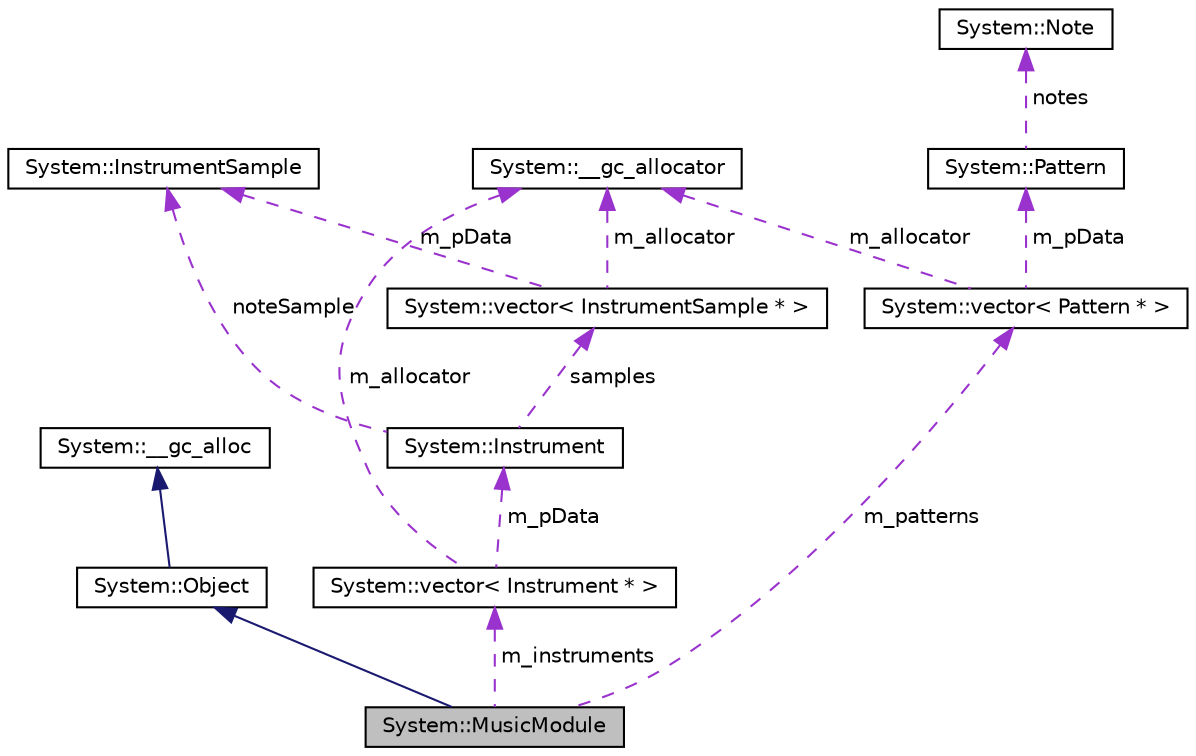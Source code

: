 digraph G
{
  edge [fontname="Helvetica",fontsize="10",labelfontname="Helvetica",labelfontsize="10"];
  node [fontname="Helvetica",fontsize="10",shape=record];
  Node1 [label="System::MusicModule",height=0.2,width=0.4,color="black", fillcolor="grey75", style="filled" fontcolor="black"];
  Node2 -> Node1 [dir="back",color="midnightblue",fontsize="10",style="solid",fontname="Helvetica"];
  Node2 [label="System::Object",height=0.2,width=0.4,color="black", fillcolor="white", style="filled",URL="$class_system_1_1_object.html"];
  Node3 -> Node2 [dir="back",color="midnightblue",fontsize="10",style="solid",fontname="Helvetica"];
  Node3 [label="System::__gc_alloc",height=0.2,width=0.4,color="black", fillcolor="white", style="filled",URL="$class_system_1_1____gc__alloc.html"];
  Node4 -> Node1 [dir="back",color="darkorchid3",fontsize="10",style="dashed",label=" m_instruments" ,fontname="Helvetica"];
  Node4 [label="System::vector\< Instrument * \>",height=0.2,width=0.4,color="black", fillcolor="white", style="filled",URL="$class_system_1_1vector.html"];
  Node5 -> Node4 [dir="back",color="darkorchid3",fontsize="10",style="dashed",label=" m_allocator" ,fontname="Helvetica"];
  Node5 [label="System::__gc_allocator",height=0.2,width=0.4,color="black", fillcolor="white", style="filled",URL="$class_system_1_1____gc__allocator.html"];
  Node6 -> Node4 [dir="back",color="darkorchid3",fontsize="10",style="dashed",label=" m_pData" ,fontname="Helvetica"];
  Node6 [label="System::Instrument",height=0.2,width=0.4,color="black", fillcolor="white", style="filled",URL="$class_system_1_1_instrument.html"];
  Node7 -> Node6 [dir="back",color="darkorchid3",fontsize="10",style="dashed",label=" samples" ,fontname="Helvetica"];
  Node7 [label="System::vector\< InstrumentSample * \>",height=0.2,width=0.4,color="black", fillcolor="white", style="filled",URL="$class_system_1_1vector.html"];
  Node5 -> Node7 [dir="back",color="darkorchid3",fontsize="10",style="dashed",label=" m_allocator" ,fontname="Helvetica"];
  Node8 -> Node7 [dir="back",color="darkorchid3",fontsize="10",style="dashed",label=" m_pData" ,fontname="Helvetica"];
  Node8 [label="System::InstrumentSample",height=0.2,width=0.4,color="black", fillcolor="white", style="filled",URL="$class_system_1_1_instrument_sample.html"];
  Node8 -> Node6 [dir="back",color="darkorchid3",fontsize="10",style="dashed",label=" noteSample" ,fontname="Helvetica"];
  Node9 -> Node1 [dir="back",color="darkorchid3",fontsize="10",style="dashed",label=" m_patterns" ,fontname="Helvetica"];
  Node9 [label="System::vector\< Pattern * \>",height=0.2,width=0.4,color="black", fillcolor="white", style="filled",URL="$class_system_1_1vector.html"];
  Node10 -> Node9 [dir="back",color="darkorchid3",fontsize="10",style="dashed",label=" m_pData" ,fontname="Helvetica"];
  Node10 [label="System::Pattern",height=0.2,width=0.4,color="black", fillcolor="white", style="filled",URL="$struct_system_1_1_pattern.html"];
  Node11 -> Node10 [dir="back",color="darkorchid3",fontsize="10",style="dashed",label=" notes" ,fontname="Helvetica"];
  Node11 [label="System::Note",height=0.2,width=0.4,color="black", fillcolor="white", style="filled",URL="$struct_system_1_1_note.html"];
  Node5 -> Node9 [dir="back",color="darkorchid3",fontsize="10",style="dashed",label=" m_allocator" ,fontname="Helvetica"];
}
